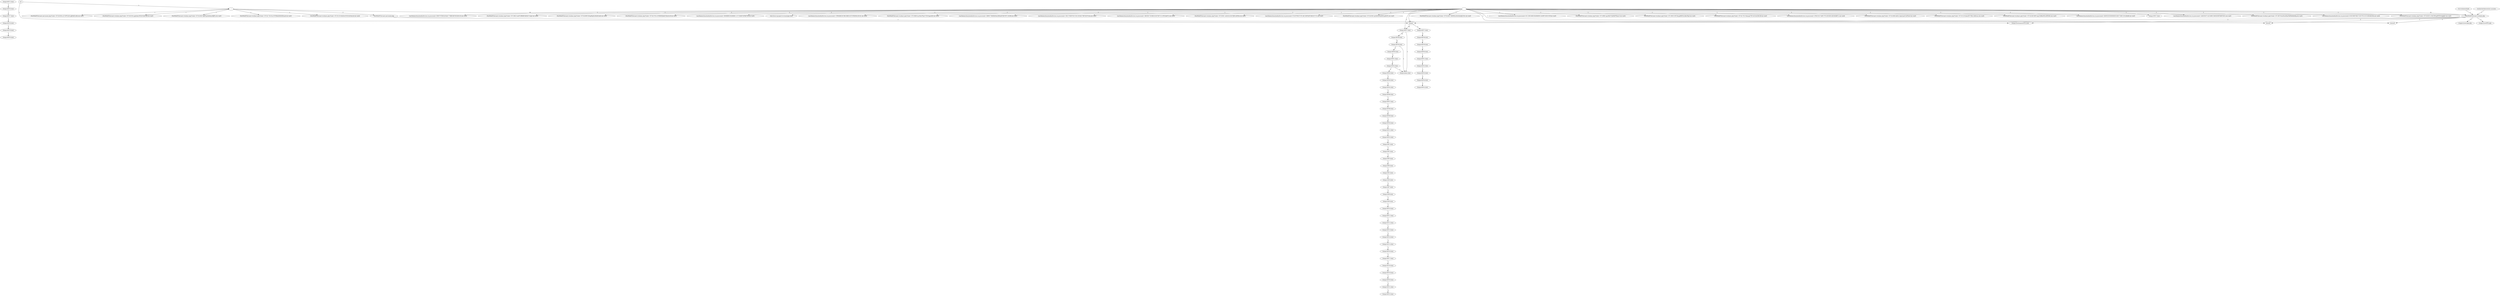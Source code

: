 digraph {
"0x56035a3b9620" [label="/temps/4IF15.html"];
"0x56035a3b9930" [label="/temps/4IF16.html"];
"0x56035a3b9a30" [label="/temps/4IF17.html"];
"0x56035a3b9b60" [label="/temps/4IF18.html"];
"0x56035a3b9c60" [label="/temps/4IF19.html"];
"0x56035a3b9d60" [label="/temps/4IF20.html"];
"0x56035a3b9f90" [label="/temps/3IF37.html"];
"0x56035a3ba090" [label="/temps/3IF38.html"];
"0x56035a3ba400" [label="/url"];
"0x56035a3ba440" [label="/temps/"];
"0x56035a3ba860" [label="/temps/3IF39.html"];
"0x56035a3baca0" [label="/"];
"0x56035a3bace0" [label="/SiteWebIF/Intranet-etudiant.php"];
"0x56035a3baf10" [label="-"];
"0x56035a3bafb0" [label="/SiteWebIF/Intranet-etudiant.php?ticket=ST-341667-KHlNEzic9e5btb4JQ1Nw-dsi-vm03"];
"0x56035a3bb1b0" [label="/stages/Listestage.php"];
"0x56035a3bb610" [label="/temps/index.html"];
"0x56035a3bb6d0" [label="/temps/3IF40.html"];
"0x56035a3bb7d0" [label="/temps/3IF41.html"];
"0x56035a3bb8d0" [label="/temps/3IF42.html"];
"0x56035a3bb9d0" [label="/temps/3IF43.html"];
"0x56035a3bbb90" [label="/temps/3IF44.html"];
"0x56035a3bbc90" [label="/temps/3IF45.html"];
"0x56035a3baed0" [label="/SiteWebIF/Intranet-etudiant.php?ticket=ST-341682-RjfRTgziibddmotBJFlo-dsi-vm03"];
"0x56035a3bbff0" [label="/temps/3IF46.html"];
"0x56035a3bc090" [label="/temps/3IF47.html"];
"0x56035a3bc130" [label="/temps/3IF48.html"];
"0x56035a3bc1d0" [label="/temps/3IF49.html"];
"0x56035a3bc2d0" [label="/temps/3IF50.html"];
"0x56035a3bc3d0" [label="/temps/3IF51.html"];
"0x56035a3bc4d0" [label="/temps/3IF52.html"];
"0x56035a3bc5d0" [label="/temps/3IF1.html"];
"0x56035a3bc6d0" [label="/temps/3IF2.html"];
"0x56035a3bc7d0" [label="/temps/3IF3.html"];
"0x56035a3bc960" [label="/temps/3IF4.html"];
"0x56035a3bca60" [label="/temps/3IF5.html"];
"0x56035a3bcb60" [label="/temps/3IF6.html"];
"0x56035a3bcc60" [label="/temps/3IF7.html"];
"0x56035a3bcd60" [label="/temps/3IF8.html"];
"0x56035a3bce60" [label="/temps/3IF9.html"];
"0x56035a3bcf60" [label="/temps/3IF10.html"];
"0x56035a3bd060" [label="/temps/3IF11.html"];
"0x56035a3bd160" [label="/temps/3IF12.html"];
"0x56035a3bd260" [label="/temps/3IF13.html"];
"0x56035a3bd360" [label="/temps/3IF14.html"];
"0x56035a3bd460" [label="/temps/3IF15.html"];
"0x56035a3bd560" [label="/temps/3IF16.html"];
"0x56035a3bd660" [label="/temps/3IF17.html"];
"0x56035a3bd760" [label="/temps/3IF18.html"];
"0x56035a3bd860" [label="/temps/3IF19.html"];
"0x56035a3bd960" [label="/temps/3IF20.html"];
"0x56035a3bda60" [label="/temps/3IF21.html"];
"0x56035a3bdb60" [label="/temps/3IF22.html"];
"0x56035a3bdc60" [label="/notesif"];
"0x56035a3bdd40" [label="/notesif/"];
"0x56035a3bbe50" [label="/cas/themes/insa/media/favicon.ico;jsessionid=6C120D16B32E4D680912A30FC5D22C3F.dsi-vm03"];
"0x56035a3be030" [label="/stages/ListePFE.php"];
"0x56035a3be0f0" [label="/SiteWebIF/Intranet-etudiant.php?ticket=ST-18983-qoy9blUTrJiM4PYIhncG-dsi-vm04"];
"0x56035a3be3e0" [label="/vie-etudiante/laedi"];
"0x56035a3be0b0" [label="/SiteWebIF/Intranet-etudiant.php?ticket=ST-19003-iWUXxygHfEPoGzBotWq0-dsi-vm04"];
"0x56035a3be7c0" [label="/temps/SoutenancesPFE.html"];
"0x56035a3be460" [label="/SiteWebIF/Intranet-etudiant.php?ticket=ST-341756-DczU0T0lBaIDbMQFeya6-dsi-vm03"];
"0x56035a3be870" [label="/SiteWebIF/Intranet-etudiant.php?ticket=ST-341762-04emqA7WUc610oS36G5B-dsi-vm03"];
"0x56035a3bea10" [label="/cas/themes/insa/media/favicon.ico;jsessionid=5FDA7AC7A09C7F51E030D14E26568F12.dsi-vm04"];
"0x56035a3bf000" [label="/SiteWebIF/Intranet-etudiant.php?ticket=ST-341866-kd9uCwjkxLkydUzKTbsD-dsi-vm03"];
"0x56035a3befc0" [label="/SiteWebIF/Intranet-etudiant.php?ticket=ST-19118-EabntXV7HXc1iIbI5sou-dsi-vm04"];
"0x56035a3bf330" [label="/recherche/laboratoires-associes"];
"0x56035a3bf5f0" [label="/SiteWebIF/Intranet-etudiant.php?ticket=ST-342400-BR7eop2OiRKoWEwXPEMQ-dsi-vm03"];
"0x56035a3bf5b0" [label="/cas/themes/insa/media/favicon.ico;jsessionid=640920203D0DDDC61BC720EC1D1ADA68.dsi-vm03"];
"0x56035a3bf910" [label="/temps/5IF47.html"];
"0x56035a3bf990" [label="/cas/themes/insa/media/favicon.ico;jsessionid=2AD5D5071A22496C3495D3DF360F2E55.dsi-vm03"];
"0x56035a3bfb10" [label="/SiteWebIF/Intranet-etudiant.php?ticket=ST-19678-kh2Kx4DkoFhBYkRAHAXq-dsi-vm04"];
"0x56035a3bfad0" [label="/cas/themes/insa/media/favicon.ico;jsessionid=6C6C08976E471D57F312CC538346500A.dsi-vm04"];
"0x56035a3bfdb0" [label="/SiteWebIF/Intranet-etudiant.php?ticket=ST-342623-uVkCMVoq9NTZOoIgJhJO-dsi-vm03"];
"0x56035a3bfd70" [label="/cas/themes/insa/media/favicon.ico;jsessionid=DD8797EB34204AC770BD56F295585520.dsi-vm04"];
"0x56035a3c0030" [label="/SiteWebIF/Intranet-etudiant.php?ticket=ST-19823-ieePC0fRHEYdDQS7vQqO-dsi-vm04"];
"0x56035a3c0210" [label="/temps/4IF37.html"];
"0x56035a3c0290" [label="/temps/4IF38.html"];
"0x56035a3c0350" [label="/temps/4IF39.html"];
"0x56035a3c0450" [label="/temps/4IF40.html"];
"0x56035a3c0550" [label="/temps/4IF41.html"];
"0x56035a3c0650" [label="/temps/4IF42.html"];
"0x56035a3c0750" [label="/temps/4IF43.html"];
"0x56035a3c0850" [label="/temps/4IF44.html"];
"0x56035a3c0950" [label="/temps/4IF45.html"];
"0x56035a3bfff0" [label="/SiteWebIF/Intranet-etudiant.php?ticket=ST-342699-X50gtfEpf5o9tdfrSnK4-dsi-vm03"];
"0x56035a3c0ab0" [label="/SiteWebIF/Intranet-etudiant.php?ticket=ST-342763-eUNX90FjIfaECKlzhGcH-dsi-vm03"];
"0x56035a3c0c50" [label="/cas/themes/insa/media/favicon.ico;jsessionid=D608B9E2E4086B111372384FC0FEB79D.dsi-vm04"];
"0x56035a3c0e30" [label="/chercheurs/gcaplat/versionologie.html"];
"0x56035a3c0f10" [label="/cas/themes/insa/media/favicon.ico;jsessionid=CFB94B626C9B1E8BC4CF1F0E0D41DC4C.dsi-vm04"];
"0x56035a3c1090" [label="/SiteWebIF/Intranet-etudiant.php?ticket=ST-20080-hycMmVPg237ZS24go4QD-dsi-vm04"];
"0x56035a3c1050" [label="/SiteWebIF/Intranet-etudiant.php?ticket=ST-20120-6thEAtvZYsFiuf3A4z4d-dsi-vm04"];
"0x56035a3c1200" [label="/cas/themes/insa/media/favicon.ico;jsessionid=5B99C7D6EB49AA2B9AAF3DD7B7128296.dsi-vm03"];
"0x56035a3c1440" [label="/cas/themes/insa/media/favicon.ico;jsessionid=3D227DD976CCC8120204C76FCE297A5A.dsi-vm03"];
"0x56035a3c1580" [label="/cas/themes/insa/media/favicon.ico;jsessionid=38D3D572D3B532567D072121FE3A4F23.dsi-vm03"];
"0x56035a3c1750" [label="/SiteWebIF/Intranet-etudiant.php?ticket=ST-20361-woDr42sSvX7JRUsbWt6e-dsi-vm04"];
"0x56035a3c1710" [label="/cas/themes/insa/media/favicon.ico;jsessionid=F2287F8CE73F146C3DFD4FC863475715.dsi-vm03"];
"0x56035a3c1a30" [label="/SiteWebIF/Intranet-etudiant.php?ticket=ST-343300-cjh3feN0WaHM5spIIeTQ-dsi-vm03"];
"0x56035a3c1b10" [label="/SiteWebIF/Intranet-personnel.php"];
"0x56035a3c19f0" [label="/SiteWebIF/Intranet-personnel.php?ticket=ST-343304-nCCSPVLi91zqB04K2wKh-dsi-vm03"];
"0x56035a3c1b90" [label="/SiteWebIF/Intranet-etudiant.php?ticket=ST-343326-yjqfchbnCRUkUIxhFi9B-dsi-vm03"];
"0x56035a3b9620" -> "0x56035a3b9930" [label="1"];
"0x56035a3b9930" -> "0x56035a3b9a30" [label="1"];
"0x56035a3b9a30" -> "0x56035a3b9b60" [label="1"];
"0x56035a3b9b60" -> "0x56035a3b9c60" [label="1"];
"0x56035a3b9c60" -> "0x56035a3b9d60" [label="1"];
"0x56035a3ba440" -> "0x56035a3b9f90" [label="10"];
"0x56035a3baf10" -> "0x56035a3b9f90" [label="1"];
"0x56035a3b9f90" -> "0x56035a3ba090" [label="10"];
"0x56035a3ba400" -> "0x56035a3ba440" [label="1"];
"0x56035a3bace0" -> "0x56035a3ba440" [label="2"];
"0x56035a3baf10" -> "0x56035a3ba440" [label="2"];
"0x56035a3ba090" -> "0x56035a3ba860" [label="8"];
"0x56035a3ba400" -> "0x56035a3baca0" [label="1"];
"0x56035a3baca0" -> "0x56035a3bace0" [label="19"];
"0x56035a3baf10" -> "0x56035a3bace0" [label="22"];
"0x56035a3be3e0" -> "0x56035a3bace0" [label="1"];
"0x56035a3bf330" -> "0x56035a3bace0" [label="1"];
"0x56035a3baca0" -> "0x56035a3baed0" [label="1"];
"0x56035a3baf10" -> "0x56035a3bafb0" [label="1"];
"0x56035a3bace0" -> "0x56035a3bb1b0" [label="5"];
"0x56035a3b9f90" -> "0x56035a3bb610" [label="1"];
"0x56035a3ba860" -> "0x56035a3bb610" [label="1"];
"0x56035a3bb8d0" -> "0x56035a3bb610" [label="1"];
"0x56035a3ba860" -> "0x56035a3bb6d0" [label="5"];
"0x56035a3bb6d0" -> "0x56035a3bb7d0" [label="3"];
"0x56035a3bb7d0" -> "0x56035a3bb8d0" [label="2"];
"0x56035a3bb8d0" -> "0x56035a3bb9d0" [label="1"];
"0x56035a3bb9d0" -> "0x56035a3bbb90" [label="1"];
"0x56035a3bbb90" -> "0x56035a3bbc90" [label="1"];
"0x56035a3baf10" -> "0x56035a3bbe50" [label="1"];
"0x56035a3bbc90" -> "0x56035a3bbff0" [label="1"];
"0x56035a3bbff0" -> "0x56035a3bc090" [label="1"];
"0x56035a3bc090" -> "0x56035a3bc130" [label="1"];
"0x56035a3bc130" -> "0x56035a3bc1d0" [label="1"];
"0x56035a3bc1d0" -> "0x56035a3bc2d0" [label="1"];
"0x56035a3bc2d0" -> "0x56035a3bc3d0" [label="1"];
"0x56035a3bc3d0" -> "0x56035a3bc4d0" [label="1"];
"0x56035a3bc4d0" -> "0x56035a3bc5d0" [label="1"];
"0x56035a3bc5d0" -> "0x56035a3bc6d0" [label="1"];
"0x56035a3bc6d0" -> "0x56035a3bc7d0" [label="1"];
"0x56035a3bc7d0" -> "0x56035a3bc960" [label="1"];
"0x56035a3bc960" -> "0x56035a3bca60" [label="1"];
"0x56035a3bca60" -> "0x56035a3bcb60" [label="1"];
"0x56035a3bcb60" -> "0x56035a3bcc60" [label="1"];
"0x56035a3bcc60" -> "0x56035a3bcd60" [label="1"];
"0x56035a3bcd60" -> "0x56035a3bce60" [label="1"];
"0x56035a3bce60" -> "0x56035a3bcf60" [label="1"];
"0x56035a3bcf60" -> "0x56035a3bd060" [label="1"];
"0x56035a3bd060" -> "0x56035a3bd160" [label="1"];
"0x56035a3bd160" -> "0x56035a3bd260" [label="1"];
"0x56035a3bd260" -> "0x56035a3bd360" [label="1"];
"0x56035a3bd360" -> "0x56035a3bd460" [label="1"];
"0x56035a3bd460" -> "0x56035a3bd560" [label="1"];
"0x56035a3bd560" -> "0x56035a3bd660" [label="1"];
"0x56035a3bd660" -> "0x56035a3bd760" [label="1"];
"0x56035a3bd760" -> "0x56035a3bd860" [label="1"];
"0x56035a3bd860" -> "0x56035a3bd960" [label="1"];
"0x56035a3bd960" -> "0x56035a3bda60" [label="1"];
"0x56035a3bda60" -> "0x56035a3bdb60" [label="1"];
"0x56035a3bace0" -> "0x56035a3bdc60" [label="1"];
"0x56035a3baf10" -> "0x56035a3bdc60" [label="2"];
"0x56035a3bace0" -> "0x56035a3bdd40" [label="3"];
"0x56035a3baf10" -> "0x56035a3bdd40" [label="2"];
"0x56035a3bace0" -> "0x56035a3be030" [label="1"];
"0x56035a3baf10" -> "0x56035a3be0b0" [label="1"];
"0x56035a3baf10" -> "0x56035a3be0f0" [label="1"];
"0x56035a3baca0" -> "0x56035a3be460" [label="1"];
"0x56035a3bace0" -> "0x56035a3be7c0" [label="2"];
"0x56035a3c1b10" -> "0x56035a3be7c0" [label="1"];
"0x56035a3baf10" -> "0x56035a3be870" [label="1"];
"0x56035a3baf10" -> "0x56035a3bea10" [label="1"];
"0x56035a3baf10" -> "0x56035a3befc0" [label="1"];
"0x56035a3baf10" -> "0x56035a3bf000" [label="1"];
"0x56035a3baf10" -> "0x56035a3bf5b0" [label="1"];
"0x56035a3baf10" -> "0x56035a3bf5f0" [label="1"];
"0x56035a3baf10" -> "0x56035a3bf910" [label="1"];
"0x56035a3baf10" -> "0x56035a3bf990" [label="1"];
"0x56035a3baf10" -> "0x56035a3bfad0" [label="1"];
"0x56035a3baf10" -> "0x56035a3bfb10" [label="1"];
"0x56035a3baf10" -> "0x56035a3bfd70" [label="1"];
"0x56035a3baf10" -> "0x56035a3bfdb0" [label="1"];
"0x56035a3baf10" -> "0x56035a3bfff0" [label="1"];
"0x56035a3baf10" -> "0x56035a3c0030" [label="1"];
"0x56035a3ba440" -> "0x56035a3c0210" [label="2"];
"0x56035a3c0210" -> "0x56035a3c0290" [label="3"];
"0x56035a3c0290" -> "0x56035a3c0350" [label="2"];
"0x56035a3c0350" -> "0x56035a3c0450" [label="1"];
"0x56035a3c0450" -> "0x56035a3c0550" [label="1"];
"0x56035a3c0550" -> "0x56035a3c0650" [label="1"];
"0x56035a3c0650" -> "0x56035a3c0750" [label="1"];
"0x56035a3c0750" -> "0x56035a3c0850" [label="1"];
"0x56035a3c0850" -> "0x56035a3c0950" [label="1"];
"0x56035a3baf10" -> "0x56035a3c0ab0" [label="1"];
"0x56035a3baf10" -> "0x56035a3c0c50" [label="1"];
"0x56035a3baf10" -> "0x56035a3c0e30" [label="1"];
"0x56035a3baf10" -> "0x56035a3c0f10" [label="1"];
"0x56035a3baca0" -> "0x56035a3c1050" [label="1"];
"0x56035a3baf10" -> "0x56035a3c1090" [label="1"];
"0x56035a3baf10" -> "0x56035a3c1200" [label="1"];
"0x56035a3baf10" -> "0x56035a3c1440" [label="1"];
"0x56035a3baf10" -> "0x56035a3c1580" [label="1"];
"0x56035a3baf10" -> "0x56035a3c1710" [label="1"];
"0x56035a3baf10" -> "0x56035a3c1750" [label="1"];
"0x56035a3baca0" -> "0x56035a3c19f0" [label="1"];
"0x56035a3baf10" -> "0x56035a3c1a30" [label="1"];
"0x56035a3baca0" -> "0x56035a3c1b10" [label="2"];
"0x56035a3baca0" -> "0x56035a3c1b90" [label="1"];
}
